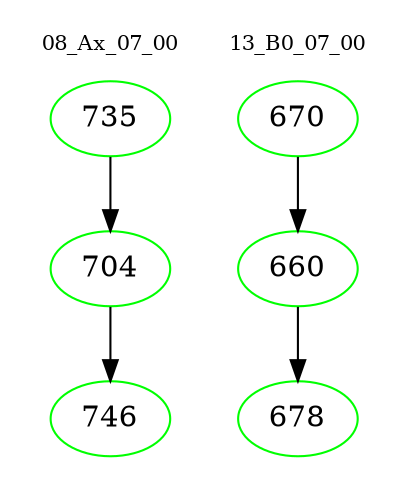 digraph{
subgraph cluster_0 {
color = white
label = "08_Ax_07_00";
fontsize=10;
T0_735 [label="735", color="green"]
T0_735 -> T0_704 [color="black"]
T0_704 [label="704", color="green"]
T0_704 -> T0_746 [color="black"]
T0_746 [label="746", color="green"]
}
subgraph cluster_1 {
color = white
label = "13_B0_07_00";
fontsize=10;
T1_670 [label="670", color="green"]
T1_670 -> T1_660 [color="black"]
T1_660 [label="660", color="green"]
T1_660 -> T1_678 [color="black"]
T1_678 [label="678", color="green"]
}
}
